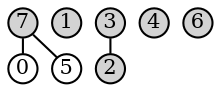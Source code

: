 // input 5-0
graph {
    graph [nodesep=0.1,ranksep=0.1,fontsize=12]

    node [shape=circle,fixedsize=true,width=0.2,fontsize=10,style=filled,fillcolor=lightgray]
    0 1 2 3 4 5 6 7

    3 -- 2
    7 -- 5

    // 输入 5-0
    0, 5 [fillcolor=white]
    7 -- 0
}
